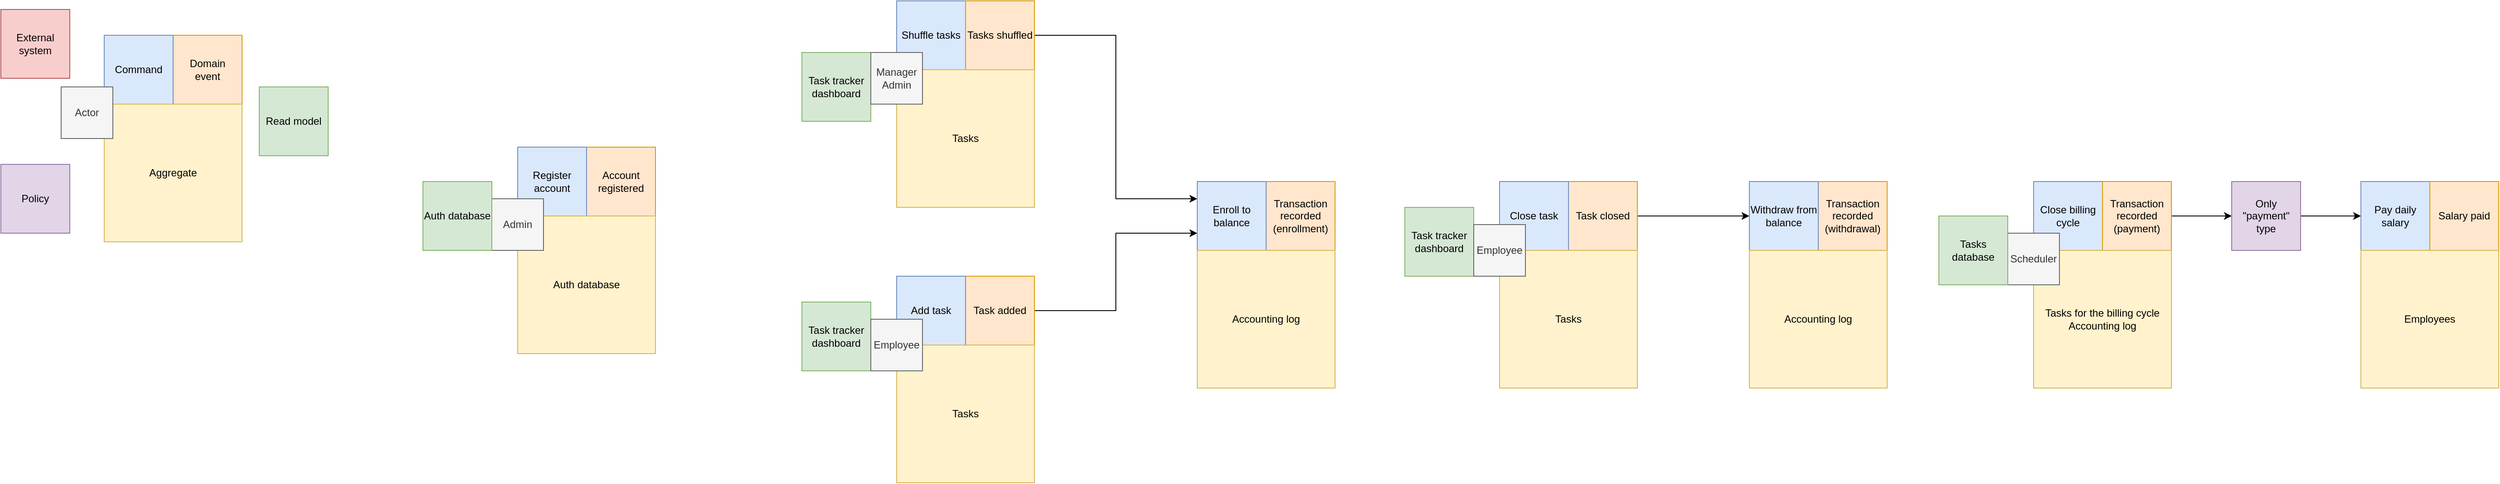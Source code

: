<mxfile version="17.5.0" type="device" pages="3"><diagram id="i0s1ZeMMAtysg4bC9IOI" name="Event storming"><mxGraphModel dx="2587" dy="806" grid="1" gridSize="10" guides="1" tooltips="1" connect="1" arrows="1" fold="1" page="1" pageScale="1" pageWidth="1169" pageHeight="827" math="0" shadow="0"><root><mxCell id="0"/><mxCell id="1" parent="0"/><mxCell id="eoqZJeD8LEz-Ypblmy1L-1" value="Domain&lt;br&gt;event" style="whiteSpace=wrap;html=1;aspect=fixed;fillColor=#ffe6cc;strokeColor=#d79b00;" parent="1" vertex="1"><mxGeometry x="-180" y="60" width="80" height="80" as="geometry"/></mxCell><mxCell id="eoqZJeD8LEz-Ypblmy1L-2" value="Command" style="whiteSpace=wrap;html=1;aspect=fixed;fillColor=#dae8fc;strokeColor=#6c8ebf;" parent="1" vertex="1"><mxGeometry x="-260" y="60" width="80" height="80" as="geometry"/></mxCell><mxCell id="eoqZJeD8LEz-Ypblmy1L-4" value="Aggregate" style="whiteSpace=wrap;html=1;aspect=fixed;fillColor=#fff2cc;strokeColor=#d6b656;" parent="1" vertex="1"><mxGeometry x="-260" y="140" width="160" height="160" as="geometry"/></mxCell><mxCell id="eoqZJeD8LEz-Ypblmy1L-3" value="Actor" style="whiteSpace=wrap;html=1;aspect=fixed;fillColor=#f5f5f5;strokeColor=#666666;fontColor=#333333;" parent="1" vertex="1"><mxGeometry x="-310" y="120" width="60" height="60" as="geometry"/></mxCell><mxCell id="eoqZJeD8LEz-Ypblmy1L-5" value="Policy" style="whiteSpace=wrap;html=1;aspect=fixed;fillColor=#e1d5e7;strokeColor=#9673a6;" parent="1" vertex="1"><mxGeometry x="-380" y="210" width="80" height="80" as="geometry"/></mxCell><mxCell id="eoqZJeD8LEz-Ypblmy1L-6" value="Read model" style="whiteSpace=wrap;html=1;aspect=fixed;fillColor=#d5e8d4;strokeColor=#82b366;" parent="1" vertex="1"><mxGeometry x="-80" y="120" width="80" height="80" as="geometry"/></mxCell><mxCell id="eoqZJeD8LEz-Ypblmy1L-7" value="External&lt;br&gt;system" style="whiteSpace=wrap;html=1;aspect=fixed;fillColor=#f8cecc;strokeColor=#b85450;" parent="1" vertex="1"><mxGeometry x="-380" y="30" width="80" height="80" as="geometry"/></mxCell><mxCell id="eoqZJeD8LEz-Ypblmy1L-8" value="Task tracker&lt;br&gt;dashboard" style="whiteSpace=wrap;html=1;aspect=fixed;fillColor=#d5e8d4;strokeColor=#82b366;" parent="1" vertex="1"><mxGeometry x="550" y="80" width="80" height="80" as="geometry"/></mxCell><mxCell id="9JoUQoEJet_AieSm-5NH-7" style="edgeStyle=orthogonalEdgeStyle;rounded=0;orthogonalLoop=1;jettySize=auto;html=1;exitX=1;exitY=0.5;exitDx=0;exitDy=0;entryX=0;entryY=0.75;entryDx=0;entryDy=0;" edge="1" parent="1" source="eoqZJeD8LEz-Ypblmy1L-9" target="9ZqCjHaESG8hGwkp_oLR-2"><mxGeometry relative="1" as="geometry"/></mxCell><mxCell id="eoqZJeD8LEz-Ypblmy1L-9" value="Task added" style="whiteSpace=wrap;html=1;aspect=fixed;fillColor=#ffe6cc;strokeColor=#d79b00;" parent="1" vertex="1"><mxGeometry x="740" y="340" width="80" height="80" as="geometry"/></mxCell><mxCell id="eoqZJeD8LEz-Ypblmy1L-11" value="Shuffle tasks" style="whiteSpace=wrap;html=1;aspect=fixed;fillColor=#dae8fc;strokeColor=#6c8ebf;" parent="1" vertex="1"><mxGeometry x="660" y="20" width="80" height="80" as="geometry"/></mxCell><mxCell id="9JoUQoEJet_AieSm-5NH-6" style="edgeStyle=orthogonalEdgeStyle;rounded=0;orthogonalLoop=1;jettySize=auto;html=1;exitX=1;exitY=0.5;exitDx=0;exitDy=0;entryX=0;entryY=0.25;entryDx=0;entryDy=0;" edge="1" parent="1" source="eoqZJeD8LEz-Ypblmy1L-12" target="9ZqCjHaESG8hGwkp_oLR-2"><mxGeometry relative="1" as="geometry"/></mxCell><mxCell id="eoqZJeD8LEz-Ypblmy1L-12" value="Tasks shuffled" style="whiteSpace=wrap;html=1;aspect=fixed;fillColor=#ffe6cc;strokeColor=#d79b00;" parent="1" vertex="1"><mxGeometry x="740" y="20" width="80" height="80" as="geometry"/></mxCell><mxCell id="eoqZJeD8LEz-Ypblmy1L-14" value="Add task" style="whiteSpace=wrap;html=1;aspect=fixed;fillColor=#dae8fc;strokeColor=#6c8ebf;" parent="1" vertex="1"><mxGeometry x="660" y="340" width="80" height="80" as="geometry"/></mxCell><mxCell id="eoqZJeD8LEz-Ypblmy1L-17" value="Tasks" style="whiteSpace=wrap;html=1;aspect=fixed;fillColor=#fff2cc;strokeColor=#d6b656;" parent="1" vertex="1"><mxGeometry x="660" y="420" width="160" height="160" as="geometry"/></mxCell><mxCell id="eoqZJeD8LEz-Ypblmy1L-20" value="Task tracker&lt;br&gt;dashboard" style="whiteSpace=wrap;html=1;aspect=fixed;fillColor=#d5e8d4;strokeColor=#82b366;" parent="1" vertex="1"><mxGeometry x="550" y="370" width="80" height="80" as="geometry"/></mxCell><mxCell id="eoqZJeD8LEz-Ypblmy1L-21" value="Tasks" style="whiteSpace=wrap;html=1;aspect=fixed;fillColor=#fff2cc;strokeColor=#d6b656;" parent="1" vertex="1"><mxGeometry x="660" y="100" width="160" height="160" as="geometry"/></mxCell><mxCell id="eoqZJeD8LEz-Ypblmy1L-29" value="Close billing cycle" style="whiteSpace=wrap;html=1;aspect=fixed;fillColor=#dae8fc;strokeColor=#6c8ebf;" parent="1" vertex="1"><mxGeometry x="1980" y="230" width="80" height="80" as="geometry"/></mxCell><mxCell id="9JoUQoEJet_AieSm-5NH-13" style="edgeStyle=orthogonalEdgeStyle;rounded=0;orthogonalLoop=1;jettySize=auto;html=1;exitX=1;exitY=0.5;exitDx=0;exitDy=0;entryX=0;entryY=0.5;entryDx=0;entryDy=0;" edge="1" parent="1" source="eoqZJeD8LEz-Ypblmy1L-31" target="9JoUQoEJet_AieSm-5NH-12"><mxGeometry relative="1" as="geometry"/></mxCell><mxCell id="eoqZJeD8LEz-Ypblmy1L-31" value="Transaction recorded (payment)" style="whiteSpace=wrap;html=1;aspect=fixed;fillColor=#ffe6cc;strokeColor=#d79b00;" parent="1" vertex="1"><mxGeometry x="2060" y="230" width="80" height="80" as="geometry"/></mxCell><mxCell id="eoqZJeD8LEz-Ypblmy1L-34" value="Tasks for the billing cycle&lt;br&gt;Accounting log" style="whiteSpace=wrap;html=1;aspect=fixed;fillColor=#fff2cc;strokeColor=#d6b656;" parent="1" vertex="1"><mxGeometry x="1980" y="310" width="160" height="160" as="geometry"/></mxCell><mxCell id="eoqZJeD8LEz-Ypblmy1L-36" value="Pay daily salary" style="whiteSpace=wrap;html=1;aspect=fixed;fillColor=#dae8fc;strokeColor=#6c8ebf;" parent="1" vertex="1"><mxGeometry x="2360" y="230" width="80" height="80" as="geometry"/></mxCell><mxCell id="eoqZJeD8LEz-Ypblmy1L-37" value="Salary paid" style="whiteSpace=wrap;html=1;aspect=fixed;fillColor=#ffe6cc;strokeColor=#d79b00;" parent="1" vertex="1"><mxGeometry x="2440" y="230" width="80" height="80" as="geometry"/></mxCell><mxCell id="eoqZJeD8LEz-Ypblmy1L-38" value="Employees" style="whiteSpace=wrap;html=1;aspect=fixed;fillColor=#fff2cc;strokeColor=#d6b656;" parent="1" vertex="1"><mxGeometry x="2360" y="310" width="160" height="160" as="geometry"/></mxCell><mxCell id="eoqZJeD8LEz-Ypblmy1L-15" value="Manager&lt;br&gt;Admin" style="whiteSpace=wrap;html=1;aspect=fixed;fillColor=#f5f5f5;fontColor=#333333;strokeColor=#666666;" parent="1" vertex="1"><mxGeometry x="630" y="80" width="60" height="60" as="geometry"/></mxCell><mxCell id="eoqZJeD8LEz-Ypblmy1L-16" value="Employee" style="whiteSpace=wrap;html=1;aspect=fixed;fillColor=#f5f5f5;strokeColor=#666666;fontColor=#333333;" parent="1" vertex="1"><mxGeometry x="630" y="390" width="60" height="60" as="geometry"/></mxCell><mxCell id="eoqZJeD8LEz-Ypblmy1L-30" value="Scheduler" style="whiteSpace=wrap;html=1;aspect=fixed;fillColor=#f5f5f5;strokeColor=#666666;fontColor=#333333;" parent="1" vertex="1"><mxGeometry x="1950" y="290" width="60" height="60" as="geometry"/></mxCell><mxCell id="9ZqCjHaESG8hGwkp_oLR-1" value="Transaction recorded (enrollment)" style="whiteSpace=wrap;html=1;aspect=fixed;fillColor=#ffe6cc;strokeColor=#d79b00;" parent="1" vertex="1"><mxGeometry x="1089" y="230" width="80" height="80" as="geometry"/></mxCell><mxCell id="9ZqCjHaESG8hGwkp_oLR-2" value="Enroll to balance" style="whiteSpace=wrap;html=1;aspect=fixed;fillColor=#dae8fc;strokeColor=#6c8ebf;" parent="1" vertex="1"><mxGeometry x="1009" y="230" width="80" height="80" as="geometry"/></mxCell><mxCell id="9ZqCjHaESG8hGwkp_oLR-3" value="Accounting log" style="whiteSpace=wrap;html=1;aspect=fixed;fillColor=#fff2cc;strokeColor=#d6b656;" parent="1" vertex="1"><mxGeometry x="1009" y="310" width="160" height="160" as="geometry"/></mxCell><mxCell id="9ZqCjHaESG8hGwkp_oLR-13" style="edgeStyle=orthogonalEdgeStyle;rounded=0;orthogonalLoop=1;jettySize=auto;html=1;entryX=0;entryY=0.5;entryDx=0;entryDy=0;" parent="1" source="9ZqCjHaESG8hGwkp_oLR-5" target="9ZqCjHaESG8hGwkp_oLR-11" edge="1"><mxGeometry relative="1" as="geometry"/></mxCell><mxCell id="9ZqCjHaESG8hGwkp_oLR-5" value="Task closed" style="whiteSpace=wrap;html=1;aspect=fixed;fillColor=#ffe6cc;strokeColor=#d79b00;" parent="1" vertex="1"><mxGeometry x="1440" y="230" width="80" height="80" as="geometry"/></mxCell><mxCell id="9ZqCjHaESG8hGwkp_oLR-6" value="Close task" style="whiteSpace=wrap;html=1;aspect=fixed;fillColor=#dae8fc;strokeColor=#6c8ebf;" parent="1" vertex="1"><mxGeometry x="1360" y="230" width="80" height="80" as="geometry"/></mxCell><mxCell id="9ZqCjHaESG8hGwkp_oLR-7" value="Tasks" style="whiteSpace=wrap;html=1;aspect=fixed;fillColor=#fff2cc;strokeColor=#d6b656;" parent="1" vertex="1"><mxGeometry x="1360" y="310" width="160" height="160" as="geometry"/></mxCell><mxCell id="9ZqCjHaESG8hGwkp_oLR-8" value="Task tracker&lt;br&gt;dashboard" style="whiteSpace=wrap;html=1;aspect=fixed;fillColor=#d5e8d4;strokeColor=#82b366;" parent="1" vertex="1"><mxGeometry x="1250" y="260" width="80" height="80" as="geometry"/></mxCell><mxCell id="9ZqCjHaESG8hGwkp_oLR-9" value="Employee" style="whiteSpace=wrap;html=1;aspect=fixed;fillColor=#f5f5f5;strokeColor=#666666;fontColor=#333333;" parent="1" vertex="1"><mxGeometry x="1330" y="280" width="60" height="60" as="geometry"/></mxCell><mxCell id="9ZqCjHaESG8hGwkp_oLR-10" value="Transaction recorded (withdrawal)" style="whiteSpace=wrap;html=1;aspect=fixed;fillColor=#ffe6cc;strokeColor=#d79b00;" parent="1" vertex="1"><mxGeometry x="1730" y="230" width="80" height="80" as="geometry"/></mxCell><mxCell id="9ZqCjHaESG8hGwkp_oLR-11" value="Withdraw from balance" style="whiteSpace=wrap;html=1;aspect=fixed;fillColor=#dae8fc;strokeColor=#6c8ebf;" parent="1" vertex="1"><mxGeometry x="1650" y="230" width="80" height="80" as="geometry"/></mxCell><mxCell id="9ZqCjHaESG8hGwkp_oLR-12" value="Accounting log" style="whiteSpace=wrap;html=1;aspect=fixed;fillColor=#fff2cc;strokeColor=#d6b656;" parent="1" vertex="1"><mxGeometry x="1650" y="310" width="160" height="160" as="geometry"/></mxCell><mxCell id="9JoUQoEJet_AieSm-5NH-14" style="edgeStyle=orthogonalEdgeStyle;rounded=0;orthogonalLoop=1;jettySize=auto;html=1;exitX=1;exitY=0.5;exitDx=0;exitDy=0;entryX=0;entryY=0.5;entryDx=0;entryDy=0;" edge="1" parent="1" source="9JoUQoEJet_AieSm-5NH-12" target="eoqZJeD8LEz-Ypblmy1L-36"><mxGeometry relative="1" as="geometry"/></mxCell><mxCell id="9JoUQoEJet_AieSm-5NH-12" value="Only &quot;payment&quot; type" style="whiteSpace=wrap;html=1;aspect=fixed;fillColor=#e1d5e7;strokeColor=#9673a6;" vertex="1" parent="1"><mxGeometry x="2210" y="230" width="80" height="80" as="geometry"/></mxCell><mxCell id="9JoUQoEJet_AieSm-5NH-15" value="Tasks database" style="whiteSpace=wrap;html=1;aspect=fixed;fillColor=#d5e8d4;strokeColor=#82b366;" vertex="1" parent="1"><mxGeometry x="1870" y="270" width="80" height="80" as="geometry"/></mxCell><mxCell id="9JoUQoEJet_AieSm-5NH-17" value="Account registered" style="whiteSpace=wrap;html=1;aspect=fixed;fillColor=#ffe6cc;strokeColor=#d79b00;" vertex="1" parent="1"><mxGeometry x="300" y="190" width="80" height="80" as="geometry"/></mxCell><mxCell id="9JoUQoEJet_AieSm-5NH-18" value="Register account" style="whiteSpace=wrap;html=1;aspect=fixed;fillColor=#dae8fc;strokeColor=#6c8ebf;" vertex="1" parent="1"><mxGeometry x="220" y="190" width="80" height="80" as="geometry"/></mxCell><mxCell id="9JoUQoEJet_AieSm-5NH-19" value="Auth database" style="whiteSpace=wrap;html=1;aspect=fixed;fillColor=#fff2cc;strokeColor=#d6b656;" vertex="1" parent="1"><mxGeometry x="220" y="270" width="160" height="160" as="geometry"/></mxCell><mxCell id="9JoUQoEJet_AieSm-5NH-21" value="Admin" style="whiteSpace=wrap;html=1;aspect=fixed;fillColor=#f5f5f5;strokeColor=#666666;fontColor=#333333;" vertex="1" parent="1"><mxGeometry x="190" y="250" width="60" height="60" as="geometry"/></mxCell><mxCell id="9JoUQoEJet_AieSm-5NH-26" value="Auth database" style="whiteSpace=wrap;html=1;aspect=fixed;fillColor=#d5e8d4;strokeColor=#82b366;" vertex="1" parent="1"><mxGeometry x="110" y="230" width="80" height="80" as="geometry"/></mxCell></root></mxGraphModel></diagram><diagram id="LavdqFf-h9MBwh66i4RD" name="Data model"><mxGraphModel dx="2587" dy="806" grid="1" gridSize="10" guides="1" tooltips="1" connect="1" arrows="1" fold="1" page="1" pageScale="1" pageWidth="1169" pageHeight="827" math="0" shadow="0"><root><mxCell id="0"/><mxCell id="1" parent="0"/><mxCell id="nfPbN-RQiGOAMZb3zWGa-15" value="Authentication and Authorization domain" style="swimlane;" parent="1" vertex="1"><mxGeometry x="40" y="40" width="590" height="130" as="geometry"/></mxCell><mxCell id="nfPbN-RQiGOAMZb3zWGa-7" value="Account" style="rounded=1;whiteSpace=wrap;html=1;" parent="nfPbN-RQiGOAMZb3zWGa-15" vertex="1"><mxGeometry x="230" y="50" width="120" height="60" as="geometry"/></mxCell><mxCell id="nfPbN-RQiGOAMZb3zWGa-8" value="Auth" style="whiteSpace=wrap;html=1;rounded=1;" parent="nfPbN-RQiGOAMZb3zWGa-15" vertex="1"><mxGeometry x="30" y="50" width="120" height="60" as="geometry"/></mxCell><mxCell id="nfPbN-RQiGOAMZb3zWGa-5" value="" style="edgeStyle=orthogonalEdgeStyle;rounded=0;orthogonalLoop=1;jettySize=auto;html=1;" parent="nfPbN-RQiGOAMZb3zWGa-15" source="nfPbN-RQiGOAMZb3zWGa-7" target="nfPbN-RQiGOAMZb3zWGa-8" edge="1"><mxGeometry relative="1" as="geometry"/></mxCell><mxCell id="nfPbN-RQiGOAMZb3zWGa-9" value="Role" style="whiteSpace=wrap;html=1;rounded=1;" parent="nfPbN-RQiGOAMZb3zWGa-15" vertex="1"><mxGeometry x="430" y="50" width="120" height="60" as="geometry"/></mxCell><mxCell id="nfPbN-RQiGOAMZb3zWGa-6" value="" style="edgeStyle=orthogonalEdgeStyle;rounded=0;orthogonalLoop=1;jettySize=auto;html=1;" parent="nfPbN-RQiGOAMZb3zWGa-15" source="nfPbN-RQiGOAMZb3zWGa-7" target="nfPbN-RQiGOAMZb3zWGa-9" edge="1"><mxGeometry relative="1" as="geometry"/></mxCell><mxCell id="nfPbN-RQiGOAMZb3zWGa-16" value="Accounting domain" style="swimlane;" parent="1" vertex="1"><mxGeometry x="40" y="250" width="590" height="480" as="geometry"/></mxCell><mxCell id="PnVWj9HYHZ1VV30U0Zjs-6" style="edgeStyle=orthogonalEdgeStyle;rounded=0;orthogonalLoop=1;jettySize=auto;html=1;exitX=0.5;exitY=1;exitDx=0;exitDy=0;entryX=0.5;entryY=0;entryDx=0;entryDy=0;" edge="1" parent="nfPbN-RQiGOAMZb3zWGa-16" source="H0qfF9vFB_jcE_0VoGy4-1" target="PnVWj9HYHZ1VV30U0Zjs-5"><mxGeometry relative="1" as="geometry"/></mxCell><mxCell id="0k_czH-NHc5I5hM_g61U-9" style="edgeStyle=orthogonalEdgeStyle;rounded=0;orthogonalLoop=1;jettySize=auto;html=1;exitX=1;exitY=0.75;exitDx=0;exitDy=0;entryX=0;entryY=0.5;entryDx=0;entryDy=0;" edge="1" parent="nfPbN-RQiGOAMZb3zWGa-16" source="H0qfF9vFB_jcE_0VoGy4-1" target="0k_czH-NHc5I5hM_g61U-5"><mxGeometry relative="1" as="geometry"/></mxCell><mxCell id="H0qfF9vFB_jcE_0VoGy4-1" value="Accounting log" style="whiteSpace=wrap;html=1;rounded=1;" parent="nfPbN-RQiGOAMZb3zWGa-16" vertex="1"><mxGeometry x="30" y="270" width="120" height="60" as="geometry"/></mxCell><mxCell id="nfPbN-RQiGOAMZb3zWGa-32" value="" style="edgeStyle=orthogonalEdgeStyle;rounded=0;orthogonalLoop=1;jettySize=auto;html=1;startArrow=none;startFill=0;endArrow=classic;endFill=1;" parent="nfPbN-RQiGOAMZb3zWGa-16" source="nfPbN-RQiGOAMZb3zWGa-11" target="nfPbN-RQiGOAMZb3zWGa-31" edge="1"><mxGeometry relative="1" as="geometry"/></mxCell><mxCell id="nfPbN-RQiGOAMZb3zWGa-34" style="edgeStyle=orthogonalEdgeStyle;rounded=0;orthogonalLoop=1;jettySize=auto;html=1;entryX=0.5;entryY=0;entryDx=0;entryDy=0;startArrow=none;startFill=0;endArrow=classic;endFill=1;" parent="nfPbN-RQiGOAMZb3zWGa-16" source="nfPbN-RQiGOAMZb3zWGa-11" target="H0qfF9vFB_jcE_0VoGy4-1" edge="1"><mxGeometry relative="1" as="geometry"/></mxCell><mxCell id="nfPbN-RQiGOAMZb3zWGa-11" value="Account" style="rounded=1;whiteSpace=wrap;html=1;" parent="nfPbN-RQiGOAMZb3zWGa-16" vertex="1"><mxGeometry x="30" y="50" width="120" height="60" as="geometry"/></mxCell><mxCell id="nfPbN-RQiGOAMZb3zWGa-31" value="Tasks" style="whiteSpace=wrap;html=1;rounded=1;" parent="nfPbN-RQiGOAMZb3zWGa-16" vertex="1"><mxGeometry x="230" y="50" width="120" height="60" as="geometry"/></mxCell><mxCell id="nfPbN-RQiGOAMZb3zWGa-39" value="Cost" style="whiteSpace=wrap;html=1;rounded=1;" parent="nfPbN-RQiGOAMZb3zWGa-16" vertex="1"><mxGeometry x="230" y="160" width="120" height="60" as="geometry"/></mxCell><mxCell id="nfPbN-RQiGOAMZb3zWGa-40" value="" style="edgeStyle=orthogonalEdgeStyle;rounded=0;orthogonalLoop=1;jettySize=auto;html=1;startArrow=none;startFill=0;endArrow=classic;endFill=1;" parent="nfPbN-RQiGOAMZb3zWGa-16" source="nfPbN-RQiGOAMZb3zWGa-31" target="nfPbN-RQiGOAMZb3zWGa-39" edge="1"><mxGeometry relative="1" as="geometry"/></mxCell><mxCell id="nfPbN-RQiGOAMZb3zWGa-35" value="Status" style="whiteSpace=wrap;html=1;rounded=1;" parent="nfPbN-RQiGOAMZb3zWGa-16" vertex="1"><mxGeometry x="430" y="50" width="120" height="60" as="geometry"/></mxCell><mxCell id="nfPbN-RQiGOAMZb3zWGa-36" value="" style="edgeStyle=orthogonalEdgeStyle;rounded=0;orthogonalLoop=1;jettySize=auto;html=1;startArrow=none;startFill=0;endArrow=classic;endFill=1;" parent="nfPbN-RQiGOAMZb3zWGa-16" source="nfPbN-RQiGOAMZb3zWGa-31" target="nfPbN-RQiGOAMZb3zWGa-35" edge="1"><mxGeometry relative="1" as="geometry"/></mxCell><mxCell id="PnVWj9HYHZ1VV30U0Zjs-5" value="Billing cycle" style="rounded=1;whiteSpace=wrap;html=1;" vertex="1" parent="nfPbN-RQiGOAMZb3zWGa-16"><mxGeometry x="30" y="390" width="120" height="60" as="geometry"/></mxCell><mxCell id="0k_czH-NHc5I5hM_g61U-5" value="Transactions" style="rounded=1;whiteSpace=wrap;html=1;" vertex="1" parent="nfPbN-RQiGOAMZb3zWGa-16"><mxGeometry x="230" y="390" width="120" height="60" as="geometry"/></mxCell><mxCell id="0k_czH-NHc5I5hM_g61U-7" value="Type" style="whiteSpace=wrap;html=1;rounded=1;" vertex="1" parent="nfPbN-RQiGOAMZb3zWGa-16"><mxGeometry x="430" y="390" width="120" height="60" as="geometry"/></mxCell><mxCell id="0k_czH-NHc5I5hM_g61U-8" value="" style="edgeStyle=orthogonalEdgeStyle;rounded=0;orthogonalLoop=1;jettySize=auto;html=1;" edge="1" parent="nfPbN-RQiGOAMZb3zWGa-16" source="0k_czH-NHc5I5hM_g61U-5" target="0k_czH-NHc5I5hM_g61U-7"><mxGeometry relative="1" as="geometry"/></mxCell><mxCell id="0k_czH-NHc5I5hM_g61U-1" value="Payments" style="whiteSpace=wrap;html=1;rounded=1;" vertex="1" parent="nfPbN-RQiGOAMZb3zWGa-16"><mxGeometry x="230" y="270" width="120" height="60" as="geometry"/></mxCell><mxCell id="0k_czH-NHc5I5hM_g61U-2" value="" style="edgeStyle=orthogonalEdgeStyle;rounded=0;orthogonalLoop=1;jettySize=auto;html=1;" edge="1" parent="nfPbN-RQiGOAMZb3zWGa-16" source="H0qfF9vFB_jcE_0VoGy4-1" target="0k_czH-NHc5I5hM_g61U-1"><mxGeometry relative="1" as="geometry"/></mxCell><mxCell id="0k_czH-NHc5I5hM_g61U-3" value="Status" style="whiteSpace=wrap;html=1;rounded=1;" vertex="1" parent="nfPbN-RQiGOAMZb3zWGa-16"><mxGeometry x="430" y="270" width="120" height="60" as="geometry"/></mxCell><mxCell id="0k_czH-NHc5I5hM_g61U-4" value="" style="edgeStyle=orthogonalEdgeStyle;rounded=0;orthogonalLoop=1;jettySize=auto;html=1;" edge="1" parent="nfPbN-RQiGOAMZb3zWGa-16" source="0k_czH-NHc5I5hM_g61U-1" target="0k_czH-NHc5I5hM_g61U-3"><mxGeometry relative="1" as="geometry"/></mxCell><mxCell id="nfPbN-RQiGOAMZb3zWGa-22" value="Task tracker domain" style="swimlane;" parent="1" vertex="1"><mxGeometry x="650" y="40" width="590" height="390" as="geometry"/></mxCell><mxCell id="V8b8DMd93W_H1kp2jNKx-1" value="Account" style="rounded=1;whiteSpace=wrap;html=1;" parent="nfPbN-RQiGOAMZb3zWGa-22" vertex="1"><mxGeometry x="30" y="160" width="120" height="60" as="geometry"/></mxCell><mxCell id="HZWrvxXGHugSejxNR1-y-1" value="Tasks" style="whiteSpace=wrap;html=1;rounded=1;" parent="nfPbN-RQiGOAMZb3zWGa-22" vertex="1"><mxGeometry x="230" y="160" width="120" height="60" as="geometry"/></mxCell><mxCell id="nfPbN-RQiGOAMZb3zWGa-10" style="edgeStyle=orthogonalEdgeStyle;rounded=0;orthogonalLoop=1;jettySize=auto;html=1;entryX=0;entryY=0.5;entryDx=0;entryDy=0;" parent="nfPbN-RQiGOAMZb3zWGa-22" source="V8b8DMd93W_H1kp2jNKx-1" target="HZWrvxXGHugSejxNR1-y-1" edge="1"><mxGeometry relative="1" as="geometry"/></mxCell><mxCell id="nfPbN-RQiGOAMZb3zWGa-3" value="Status" style="whiteSpace=wrap;html=1;rounded=1;" parent="nfPbN-RQiGOAMZb3zWGa-22" vertex="1"><mxGeometry x="435" y="160" width="120" height="60" as="geometry"/></mxCell><mxCell id="nfPbN-RQiGOAMZb3zWGa-4" value="" style="edgeStyle=orthogonalEdgeStyle;rounded=0;orthogonalLoop=1;jettySize=auto;html=1;" parent="nfPbN-RQiGOAMZb3zWGa-22" source="HZWrvxXGHugSejxNR1-y-1" target="nfPbN-RQiGOAMZb3zWGa-3" edge="1"><mxGeometry relative="1" as="geometry"/></mxCell><mxCell id="PnVWj9HYHZ1VV30U0Zjs-1" value="Description" style="whiteSpace=wrap;html=1;rounded=1;" vertex="1" parent="nfPbN-RQiGOAMZb3zWGa-22"><mxGeometry x="230" y="50" width="120" height="60" as="geometry"/></mxCell><mxCell id="PnVWj9HYHZ1VV30U0Zjs-2" value="" style="edgeStyle=orthogonalEdgeStyle;rounded=0;orthogonalLoop=1;jettySize=auto;html=1;" edge="1" parent="nfPbN-RQiGOAMZb3zWGa-22" source="HZWrvxXGHugSejxNR1-y-1" target="PnVWj9HYHZ1VV30U0Zjs-1"><mxGeometry relative="1" as="geometry"/></mxCell><mxCell id="PnVWj9HYHZ1VV30U0Zjs-3" value="Cost" style="whiteSpace=wrap;html=1;rounded=1;" vertex="1" parent="nfPbN-RQiGOAMZb3zWGa-22"><mxGeometry x="230" y="280" width="120" height="60" as="geometry"/></mxCell><mxCell id="PnVWj9HYHZ1VV30U0Zjs-4" value="" style="edgeStyle=orthogonalEdgeStyle;rounded=0;orthogonalLoop=1;jettySize=auto;html=1;" edge="1" parent="nfPbN-RQiGOAMZb3zWGa-22" source="HZWrvxXGHugSejxNR1-y-1" target="PnVWj9HYHZ1VV30U0Zjs-3"><mxGeometry relative="1" as="geometry"/></mxCell><mxCell id="xhROFDMljT1xjuW9Wzc2-1" value="Analytics domain" style="swimlane;" parent="1" vertex="1"><mxGeometry x="-180" y="440" width="190" height="270" as="geometry"/></mxCell><mxCell id="xhROFDMljT1xjuW9Wzc2-2" value="Account" style="rounded=1;whiteSpace=wrap;html=1;" parent="xhROFDMljT1xjuW9Wzc2-1" vertex="1"><mxGeometry x="30" y="50" width="120" height="60" as="geometry"/></mxCell><mxCell id="69dUb1G0lMcvkfq494Tj-1" value="Accounting log" style="whiteSpace=wrap;html=1;rounded=1;" parent="xhROFDMljT1xjuW9Wzc2-1" vertex="1"><mxGeometry x="30" y="194" width="120" height="60" as="geometry"/></mxCell><mxCell id="69dUb1G0lMcvkfq494Tj-2" value="" style="edgeStyle=orthogonalEdgeStyle;rounded=0;orthogonalLoop=1;jettySize=auto;html=1;" parent="xhROFDMljT1xjuW9Wzc2-1" source="xhROFDMljT1xjuW9Wzc2-2" target="69dUb1G0lMcvkfq494Tj-1" edge="1"><mxGeometry relative="1" as="geometry"/></mxCell><mxCell id="0k_czH-NHc5I5hM_g61U-11" style="edgeStyle=orthogonalEdgeStyle;rounded=0;orthogonalLoop=1;jettySize=auto;html=1;exitX=0.25;exitY=1;exitDx=0;exitDy=0;entryX=0.5;entryY=0;entryDx=0;entryDy=0;dashed=1;endArrow=block;endFill=0;" edge="1" parent="1" source="nfPbN-RQiGOAMZb3zWGa-7" target="nfPbN-RQiGOAMZb3zWGa-11"><mxGeometry relative="1" as="geometry"/></mxCell><mxCell id="0k_czH-NHc5I5hM_g61U-12" style="edgeStyle=orthogonalEdgeStyle;rounded=0;orthogonalLoop=1;jettySize=auto;html=1;exitX=0.5;exitY=0;exitDx=0;exitDy=0;entryX=0;entryY=0.25;entryDx=0;entryDy=0;dashed=1;endArrow=block;endFill=0;" edge="1" parent="1" source="nfPbN-RQiGOAMZb3zWGa-7" target="xhROFDMljT1xjuW9Wzc2-2"><mxGeometry relative="1" as="geometry"/></mxCell><mxCell id="0k_czH-NHc5I5hM_g61U-13" style="edgeStyle=orthogonalEdgeStyle;rounded=0;orthogonalLoop=1;jettySize=auto;html=1;exitX=0.75;exitY=1;exitDx=0;exitDy=0;entryX=0.5;entryY=0;entryDx=0;entryDy=0;dashed=1;endArrow=block;endFill=0;" edge="1" parent="1" source="nfPbN-RQiGOAMZb3zWGa-7" target="V8b8DMd93W_H1kp2jNKx-1"><mxGeometry relative="1" as="geometry"/></mxCell><mxCell id="0k_czH-NHc5I5hM_g61U-15" style="edgeStyle=orthogonalEdgeStyle;rounded=0;orthogonalLoop=1;jettySize=auto;html=1;exitX=0;exitY=0.5;exitDx=0;exitDy=0;entryX=1;entryY=0.5;entryDx=0;entryDy=0;dashed=1;endArrow=block;endFill=0;" edge="1" parent="1" source="H0qfF9vFB_jcE_0VoGy4-1" target="69dUb1G0lMcvkfq494Tj-1"><mxGeometry relative="1" as="geometry"/></mxCell><mxCell id="0k_czH-NHc5I5hM_g61U-16" style="edgeStyle=orthogonalEdgeStyle;rounded=0;orthogonalLoop=1;jettySize=auto;html=1;exitX=0.25;exitY=1;exitDx=0;exitDy=0;entryX=0.5;entryY=0;entryDx=0;entryDy=0;dashed=1;endArrow=block;endFill=0;" edge="1" parent="1" source="HZWrvxXGHugSejxNR1-y-1" target="nfPbN-RQiGOAMZb3zWGa-31"><mxGeometry relative="1" as="geometry"/></mxCell></root></mxGraphModel></diagram><diagram id="s2sBPXuR5YQH3I6Evf9K" name="Services"><mxGraphModel dx="1418" dy="806" grid="1" gridSize="10" guides="1" tooltips="1" connect="1" arrows="1" fold="1" page="1" pageScale="1" pageWidth="1169" pageHeight="827" math="0" shadow="0"><root><mxCell id="0"/><mxCell id="1" parent="0"/><mxCell id="zYPG5GEQ-vDjXnihqCXq-8" style="edgeStyle=orthogonalEdgeStyle;rounded=0;orthogonalLoop=1;jettySize=auto;html=1;exitX=0.5;exitY=0;exitDx=0;exitDy=0;entryX=0;entryY=0.5;entryDx=0;entryDy=0;startArrow=none;startFill=0;endArrow=classic;endFill=1;" parent="1" source="1ALZUeZHak-gpyUIQIHJ-3" target="JW497HcySfIgJKPAjR0r-1" edge="1"><mxGeometry relative="1" as="geometry"/></mxCell><mxCell id="zYPG5GEQ-vDjXnihqCXq-9" style="edgeStyle=orthogonalEdgeStyle;rounded=0;orthogonalLoop=1;jettySize=auto;html=1;exitX=1;exitY=0.5;exitDx=0;exitDy=0;entryX=0;entryY=0.5;entryDx=0;entryDy=0;startArrow=none;startFill=0;endArrow=classic;endFill=1;" parent="1" source="1ALZUeZHak-gpyUIQIHJ-3" target="zYPG5GEQ-vDjXnihqCXq-6" edge="1"><mxGeometry relative="1" as="geometry"/></mxCell><mxCell id="GKjxpLEB0NwoKkCe6lxL-4" style="edgeStyle=orthogonalEdgeStyle;rounded=0;orthogonalLoop=1;jettySize=auto;html=1;exitX=0.5;exitY=1;exitDx=0;exitDy=0;entryX=0;entryY=0.5;entryDx=0;entryDy=0;startArrow=none;startFill=0;endArrow=classic;endFill=1;" parent="1" source="1ALZUeZHak-gpyUIQIHJ-3" target="GKjxpLEB0NwoKkCe6lxL-1" edge="1"><mxGeometry relative="1" as="geometry"/></mxCell><mxCell id="1ALZUeZHak-gpyUIQIHJ-3" value="Auth service" style="ellipse;whiteSpace=wrap;html=1;" parent="1" vertex="1"><mxGeometry x="250" y="300" width="120" height="80" as="geometry"/></mxCell><mxCell id="1ALZUeZHak-gpyUIQIHJ-5" style="edgeStyle=orthogonalEdgeStyle;rounded=0;orthogonalLoop=1;jettySize=auto;html=1;entryX=0;entryY=0.5;entryDx=0;entryDy=0;startArrow=none;startFill=0;endArrow=classic;endFill=1;" parent="1" source="1ALZUeZHak-gpyUIQIHJ-4" target="1ALZUeZHak-gpyUIQIHJ-3" edge="1"><mxGeometry relative="1" as="geometry"/></mxCell><mxCell id="1ALZUeZHak-gpyUIQIHJ-4" value="Actor" style="shape=umlActor;verticalLabelPosition=bottom;verticalAlign=top;html=1;outlineConnect=0;" parent="1" vertex="1"><mxGeometry x="120" y="310" width="30" height="60" as="geometry"/></mxCell><mxCell id="JW497HcySfIgJKPAjR0r-1" value="Task tracker service" style="ellipse;whiteSpace=wrap;html=1;" parent="1" vertex="1"><mxGeometry x="715" y="150" width="120" height="80" as="geometry"/></mxCell><mxCell id="ziGfCXgYClCbv4alS7o7-12" style="edgeStyle=orthogonalEdgeStyle;rounded=0;orthogonalLoop=1;jettySize=auto;html=1;exitX=0.5;exitY=0;exitDx=0;exitDy=0;entryX=0.5;entryY=1;entryDx=0;entryDy=0;dashed=1;startArrow=none;startFill=0;endArrow=classic;endFill=1;" parent="1" source="JW497HcySfIgJKPAjR0r-2" target="JW497HcySfIgJKPAjR0r-1" edge="1"><mxGeometry relative="1" as="geometry"/></mxCell><mxCell id="JW497HcySfIgJKPAjR0r-2" value="Accounting service" style="ellipse;whiteSpace=wrap;html=1;" parent="1" vertex="1"><mxGeometry x="715" y="450" width="120" height="80" as="geometry"/></mxCell><mxCell id="zYPG5GEQ-vDjXnihqCXq-2" value="" style="endArrow=classic;html=1;rounded=0;" parent="1" edge="1"><mxGeometry relative="1" as="geometry"><mxPoint x="50" y="100" as="sourcePoint"/><mxPoint x="300" y="100" as="targetPoint"/></mxGeometry></mxCell><mxCell id="zYPG5GEQ-vDjXnihqCXq-3" value="Synchronous" style="edgeLabel;resizable=0;html=1;align=center;verticalAlign=middle;" parent="zYPG5GEQ-vDjXnihqCXq-2" connectable="0" vertex="1"><mxGeometry relative="1" as="geometry"/></mxCell><mxCell id="zYPG5GEQ-vDjXnihqCXq-4" value="" style="endArrow=classic;html=1;rounded=0;dashed=1;" parent="1" edge="1"><mxGeometry relative="1" as="geometry"><mxPoint x="50" y="129.5" as="sourcePoint"/><mxPoint x="300" y="129.5" as="targetPoint"/></mxGeometry></mxCell><mxCell id="zYPG5GEQ-vDjXnihqCXq-5" value="Asynchronous" style="edgeLabel;resizable=0;html=1;align=center;verticalAlign=middle;" parent="zYPG5GEQ-vDjXnihqCXq-4" connectable="0" vertex="1"><mxGeometry relative="1" as="geometry"><mxPoint x="-1" as="offset"/></mxGeometry></mxCell><mxCell id="zYPG5GEQ-vDjXnihqCXq-10" style="edgeStyle=orthogonalEdgeStyle;rounded=0;orthogonalLoop=1;jettySize=auto;html=1;exitX=0.5;exitY=1;exitDx=0;exitDy=0;entryX=0;entryY=0;entryDx=0;entryDy=0;startArrow=none;startFill=0;endArrow=classic;endFill=1;dashed=1;" parent="1" source="zYPG5GEQ-vDjXnihqCXq-6" target="JW497HcySfIgJKPAjR0r-2" edge="1"><mxGeometry relative="1" as="geometry"/></mxCell><mxCell id="zYPG5GEQ-vDjXnihqCXq-6" value="Analytics service" style="ellipse;whiteSpace=wrap;html=1;" parent="1" vertex="1"><mxGeometry x="550" y="300" width="120" height="80" as="geometry"/></mxCell><mxCell id="GKjxpLEB0NwoKkCe6lxL-3" style="edgeStyle=orthogonalEdgeStyle;rounded=0;orthogonalLoop=1;jettySize=auto;html=1;exitX=0.5;exitY=1;exitDx=0;exitDy=0;entryX=0.05;entryY=0.313;entryDx=0;entryDy=0;entryPerimeter=0;dashed=1;startArrow=none;startFill=0;endArrow=classic;endFill=1;" parent="1" source="GKjxpLEB0NwoKkCe6lxL-1" target="JW497HcySfIgJKPAjR0r-2" edge="1"><mxGeometry relative="1" as="geometry"/></mxCell><mxCell id="GKjxpLEB0NwoKkCe6lxL-1" value="Accounting dashboard service" style="ellipse;whiteSpace=wrap;html=1;" parent="1" vertex="1"><mxGeometry x="390" y="450" width="120" height="80" as="geometry"/></mxCell></root></mxGraphModel></diagram></mxfile>